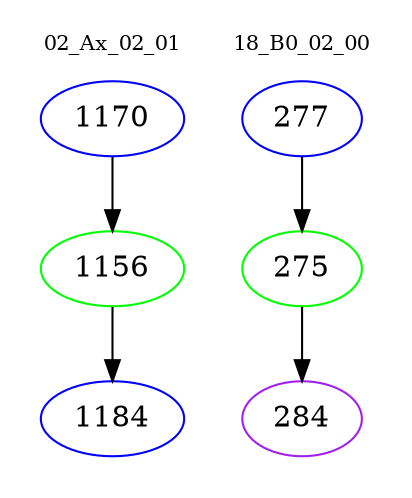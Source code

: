 digraph{
subgraph cluster_0 {
color = white
label = "02_Ax_02_01";
fontsize=10;
T0_1170 [label="1170", color="blue"]
T0_1170 -> T0_1156 [color="black"]
T0_1156 [label="1156", color="green"]
T0_1156 -> T0_1184 [color="black"]
T0_1184 [label="1184", color="blue"]
}
subgraph cluster_1 {
color = white
label = "18_B0_02_00";
fontsize=10;
T1_277 [label="277", color="blue"]
T1_277 -> T1_275 [color="black"]
T1_275 [label="275", color="green"]
T1_275 -> T1_284 [color="black"]
T1_284 [label="284", color="purple"]
}
}
